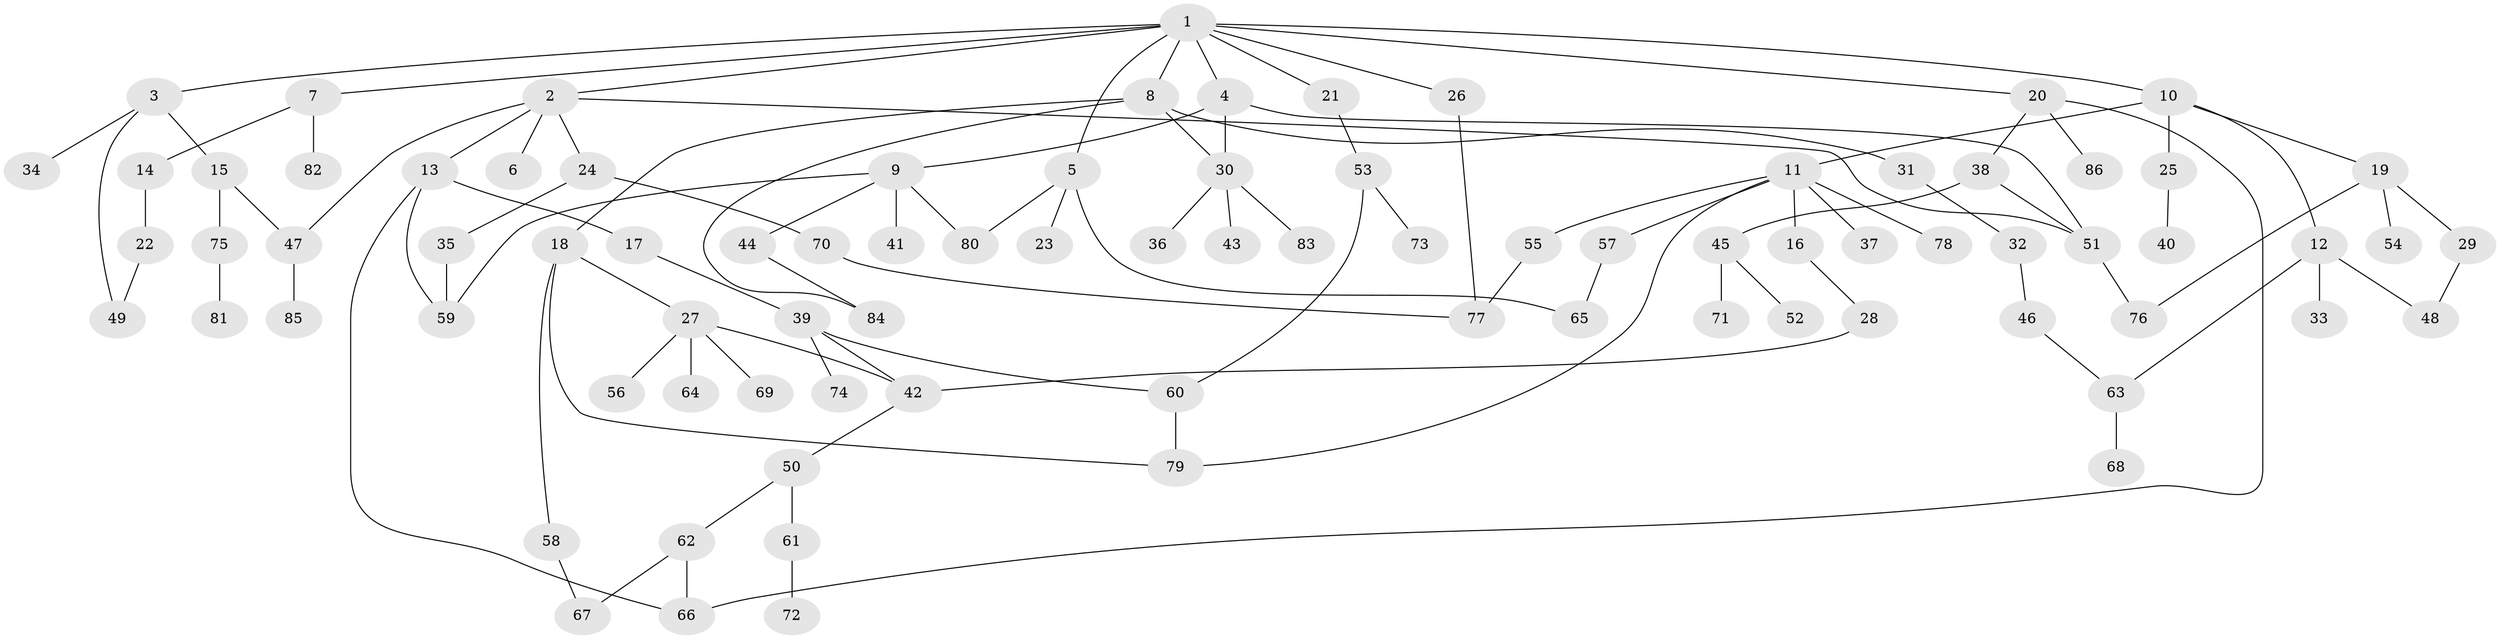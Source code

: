 // coarse degree distribution, {11: 0.023255813953488372, 4: 0.13953488372093023, 3: 0.3023255813953488, 2: 0.2558139534883721, 7: 0.023255813953488372, 5: 0.06976744186046512, 1: 0.18604651162790697}
// Generated by graph-tools (version 1.1) at 2025/48/03/04/25 22:48:36]
// undirected, 86 vertices, 108 edges
graph export_dot {
  node [color=gray90,style=filled];
  1;
  2;
  3;
  4;
  5;
  6;
  7;
  8;
  9;
  10;
  11;
  12;
  13;
  14;
  15;
  16;
  17;
  18;
  19;
  20;
  21;
  22;
  23;
  24;
  25;
  26;
  27;
  28;
  29;
  30;
  31;
  32;
  33;
  34;
  35;
  36;
  37;
  38;
  39;
  40;
  41;
  42;
  43;
  44;
  45;
  46;
  47;
  48;
  49;
  50;
  51;
  52;
  53;
  54;
  55;
  56;
  57;
  58;
  59;
  60;
  61;
  62;
  63;
  64;
  65;
  66;
  67;
  68;
  69;
  70;
  71;
  72;
  73;
  74;
  75;
  76;
  77;
  78;
  79;
  80;
  81;
  82;
  83;
  84;
  85;
  86;
  1 -- 2;
  1 -- 3;
  1 -- 4;
  1 -- 5;
  1 -- 7;
  1 -- 8;
  1 -- 10;
  1 -- 20;
  1 -- 21;
  1 -- 26;
  2 -- 6;
  2 -- 13;
  2 -- 24;
  2 -- 51;
  2 -- 47;
  3 -- 15;
  3 -- 34;
  3 -- 49;
  4 -- 9;
  4 -- 30;
  4 -- 51;
  5 -- 23;
  5 -- 80;
  5 -- 65;
  7 -- 14;
  7 -- 82;
  8 -- 18;
  8 -- 31;
  8 -- 84;
  8 -- 30;
  9 -- 41;
  9 -- 44;
  9 -- 80;
  9 -- 59;
  10 -- 11;
  10 -- 12;
  10 -- 19;
  10 -- 25;
  11 -- 16;
  11 -- 37;
  11 -- 55;
  11 -- 57;
  11 -- 78;
  11 -- 79;
  12 -- 33;
  12 -- 48;
  12 -- 63;
  13 -- 17;
  13 -- 59;
  13 -- 66;
  14 -- 22;
  15 -- 47;
  15 -- 75;
  16 -- 28;
  17 -- 39;
  18 -- 27;
  18 -- 58;
  18 -- 79;
  19 -- 29;
  19 -- 54;
  19 -- 76;
  20 -- 38;
  20 -- 66;
  20 -- 86;
  21 -- 53;
  22 -- 49;
  24 -- 35;
  24 -- 70;
  25 -- 40;
  26 -- 77;
  27 -- 56;
  27 -- 64;
  27 -- 69;
  27 -- 42;
  28 -- 42;
  29 -- 48;
  30 -- 36;
  30 -- 43;
  30 -- 83;
  31 -- 32;
  32 -- 46;
  35 -- 59;
  38 -- 45;
  38 -- 51;
  39 -- 60;
  39 -- 74;
  39 -- 42;
  42 -- 50;
  44 -- 84;
  45 -- 52;
  45 -- 71;
  46 -- 63;
  47 -- 85;
  50 -- 61;
  50 -- 62;
  51 -- 76;
  53 -- 73;
  53 -- 60;
  55 -- 77;
  57 -- 65;
  58 -- 67;
  60 -- 79;
  61 -- 72;
  62 -- 66;
  62 -- 67;
  63 -- 68;
  70 -- 77;
  75 -- 81;
}
